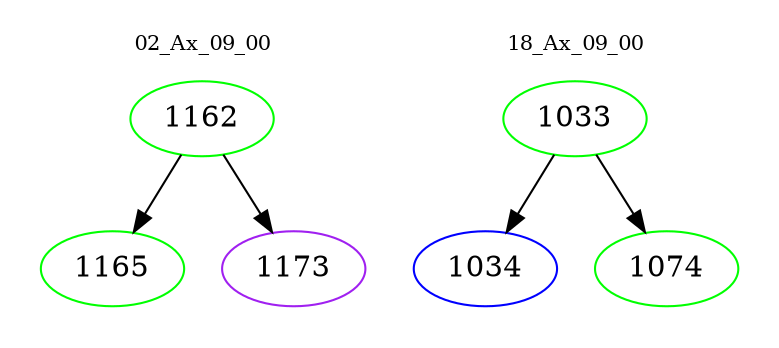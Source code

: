 digraph{
subgraph cluster_0 {
color = white
label = "02_Ax_09_00";
fontsize=10;
T0_1162 [label="1162", color="green"]
T0_1162 -> T0_1165 [color="black"]
T0_1165 [label="1165", color="green"]
T0_1162 -> T0_1173 [color="black"]
T0_1173 [label="1173", color="purple"]
}
subgraph cluster_1 {
color = white
label = "18_Ax_09_00";
fontsize=10;
T1_1033 [label="1033", color="green"]
T1_1033 -> T1_1034 [color="black"]
T1_1034 [label="1034", color="blue"]
T1_1033 -> T1_1074 [color="black"]
T1_1074 [label="1074", color="green"]
}
}
